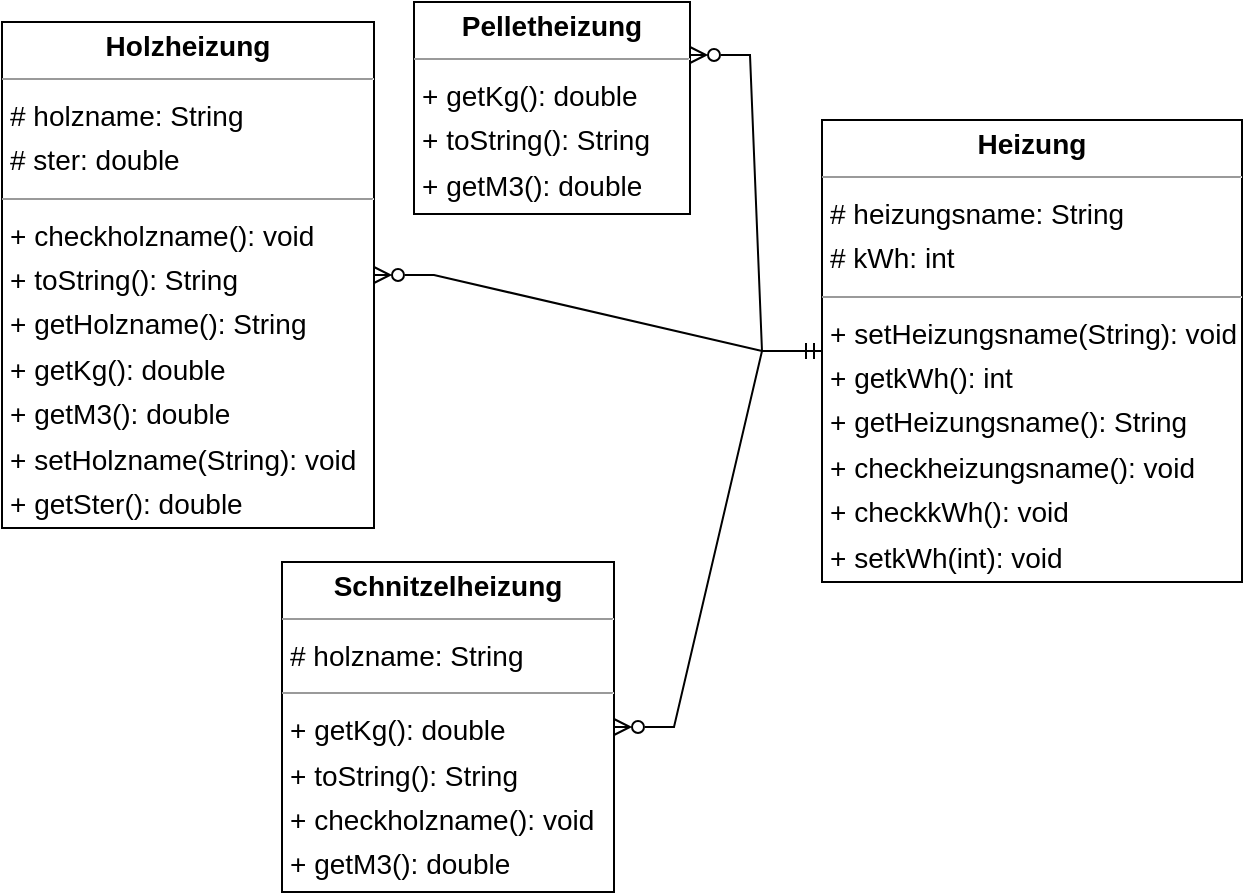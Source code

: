 <mxfile version="21.7.5" type="device">
  <diagram id="Ca7ZaiZ0j9MslCLJId1G" name="Seite-1">
    <mxGraphModel dx="1180" dy="1176" grid="1" gridSize="10" guides="1" tooltips="1" connect="1" arrows="1" fold="1" page="0" pageScale="1" pageWidth="827" pageHeight="1169" background="none" math="0" shadow="0">
      <root>
        <mxCell id="0" />
        <mxCell id="1" parent="0" />
        <mxCell id="node0" value="&lt;p style=&quot;margin:0px;margin-top:4px;text-align:center;&quot;&gt;&lt;b&gt;Heizung&lt;/b&gt;&lt;/p&gt;&lt;hr size=&quot;1&quot;/&gt;&lt;p style=&quot;margin:0 0 0 4px;line-height:1.6;&quot;&gt;# heizungsname: String&lt;br/&gt;# kWh: int&lt;/p&gt;&lt;hr size=&quot;1&quot;/&gt;&lt;p style=&quot;margin:0 0 0 4px;line-height:1.6;&quot;&gt;+ setHeizungsname(String): void&lt;br/&gt;+ getkWh(): int&lt;br/&gt;+ getHeizungsname(): String&lt;br/&gt;+ checkheizungsname(): void&lt;br/&gt;+ checkkWh(): void&lt;br/&gt;+ setkWh(int): void&lt;br/&gt;+ toString(): String&lt;/p&gt;" style="verticalAlign=top;align=left;overflow=fill;fontSize=14;fontFamily=Helvetica;html=1;rounded=0;shadow=0;comic=0;labelBackgroundColor=none;strokeWidth=1;" parent="1" vertex="1">
          <mxGeometry x="520" y="49" width="210" height="231" as="geometry" />
        </mxCell>
        <mxCell id="node5" value="&lt;p style=&quot;margin:0px;margin-top:4px;text-align:center;&quot;&gt;&lt;b&gt;Holzheizung&lt;/b&gt;&lt;/p&gt;&lt;hr size=&quot;1&quot;/&gt;&lt;p style=&quot;margin:0 0 0 4px;line-height:1.6;&quot;&gt;# holzname: String&lt;br/&gt;# ster: double&lt;/p&gt;&lt;hr size=&quot;1&quot;/&gt;&lt;p style=&quot;margin:0 0 0 4px;line-height:1.6;&quot;&gt;+ checkholzname(): void&lt;br/&gt;+ toString(): String&lt;br/&gt;+ getHolzname(): String&lt;br/&gt;+ getKg(): double&lt;br/&gt;+ getM3(): double&lt;br/&gt;+ setHolzname(String): void&lt;br/&gt;+ getSter(): double&lt;br/&gt;+ dichte(): int&lt;/p&gt;" style="verticalAlign=top;align=left;overflow=fill;fontSize=14;fontFamily=Helvetica;html=1;rounded=0;shadow=0;comic=0;labelBackgroundColor=none;strokeWidth=1;" parent="1" vertex="1">
          <mxGeometry x="110" width="186" height="253" as="geometry" />
        </mxCell>
        <mxCell id="node1" value="&lt;p style=&quot;margin:0px;margin-top:4px;text-align:center;&quot;&gt;&lt;b&gt;Pelletheizung&lt;/b&gt;&lt;/p&gt;&lt;hr size=&quot;1&quot;/&gt;&lt;p style=&quot;margin:0 0 0 4px;line-height:1.6;&quot;&gt;+ getKg(): double&lt;br/&gt;+ toString(): String&lt;br/&gt;+ getM3(): double&lt;/p&gt;" style="verticalAlign=top;align=left;overflow=fill;fontSize=14;fontFamily=Helvetica;html=1;rounded=0;shadow=0;comic=0;labelBackgroundColor=none;strokeWidth=1;" parent="1" vertex="1">
          <mxGeometry x="316" y="-10" width="138" height="106" as="geometry" />
        </mxCell>
        <mxCell id="node2" value="&lt;p style=&quot;margin:0px;margin-top:4px;text-align:center;&quot;&gt;&lt;b&gt;Schnitzelheizung&lt;/b&gt;&lt;/p&gt;&lt;hr size=&quot;1&quot;/&gt;&lt;p style=&quot;margin:0 0 0 4px;line-height:1.6;&quot;&gt;# holzname: String&lt;/p&gt;&lt;hr size=&quot;1&quot;/&gt;&lt;p style=&quot;margin:0 0 0 4px;line-height:1.6;&quot;&gt;+ getKg(): double&lt;br/&gt;+ toString(): String&lt;br/&gt;+ checkholzname(): void&lt;br/&gt;+ getM3(): double&lt;br/&gt;+ dichte(): int&lt;/p&gt;" style="verticalAlign=top;align=left;overflow=fill;fontSize=14;fontFamily=Helvetica;html=1;rounded=0;shadow=0;comic=0;labelBackgroundColor=none;strokeWidth=1;" parent="1" vertex="1">
          <mxGeometry x="250" y="270" width="166" height="165" as="geometry" />
        </mxCell>
        <mxCell id="_v0IUuoBHD2_yp2PfBGK-2" value="" style="edgeStyle=entityRelationEdgeStyle;fontSize=12;html=1;endArrow=ERmandOne;startArrow=ERzeroToMany;rounded=0;endFill=0;startFill=0;" edge="1" parent="1" source="node5" target="node0">
          <mxGeometry width="100" height="100" relative="1" as="geometry">
            <mxPoint x="68" y="94.5" as="sourcePoint" />
            <mxPoint x="338" y="60" as="targetPoint" />
          </mxGeometry>
        </mxCell>
        <mxCell id="_v0IUuoBHD2_yp2PfBGK-3" value="" style="edgeStyle=entityRelationEdgeStyle;fontSize=12;html=1;endArrow=ERmandOne;startArrow=ERzeroToMany;rounded=0;endFill=0;startFill=0;entryX=0;entryY=0.5;entryDx=0;entryDy=0;" edge="1" parent="1" source="node2" target="node0">
          <mxGeometry width="100" height="100" relative="1" as="geometry">
            <mxPoint x="306" y="145" as="sourcePoint" />
            <mxPoint x="330" y="140" as="targetPoint" />
            <Array as="points">
              <mxPoint x="350" y="290" />
              <mxPoint x="330" y="240" />
            </Array>
          </mxGeometry>
        </mxCell>
        <mxCell id="_v0IUuoBHD2_yp2PfBGK-4" value="" style="edgeStyle=entityRelationEdgeStyle;fontSize=12;html=1;endArrow=ERmandOne;startArrow=ERzeroToMany;rounded=0;endFill=0;startFill=0;exitX=1;exitY=0.25;exitDx=0;exitDy=0;" edge="1" parent="1" source="node1" target="node0">
          <mxGeometry width="100" height="100" relative="1" as="geometry">
            <mxPoint x="316" y="155" as="sourcePoint" />
            <mxPoint x="360" y="166" as="targetPoint" />
          </mxGeometry>
        </mxCell>
      </root>
    </mxGraphModel>
  </diagram>
</mxfile>
